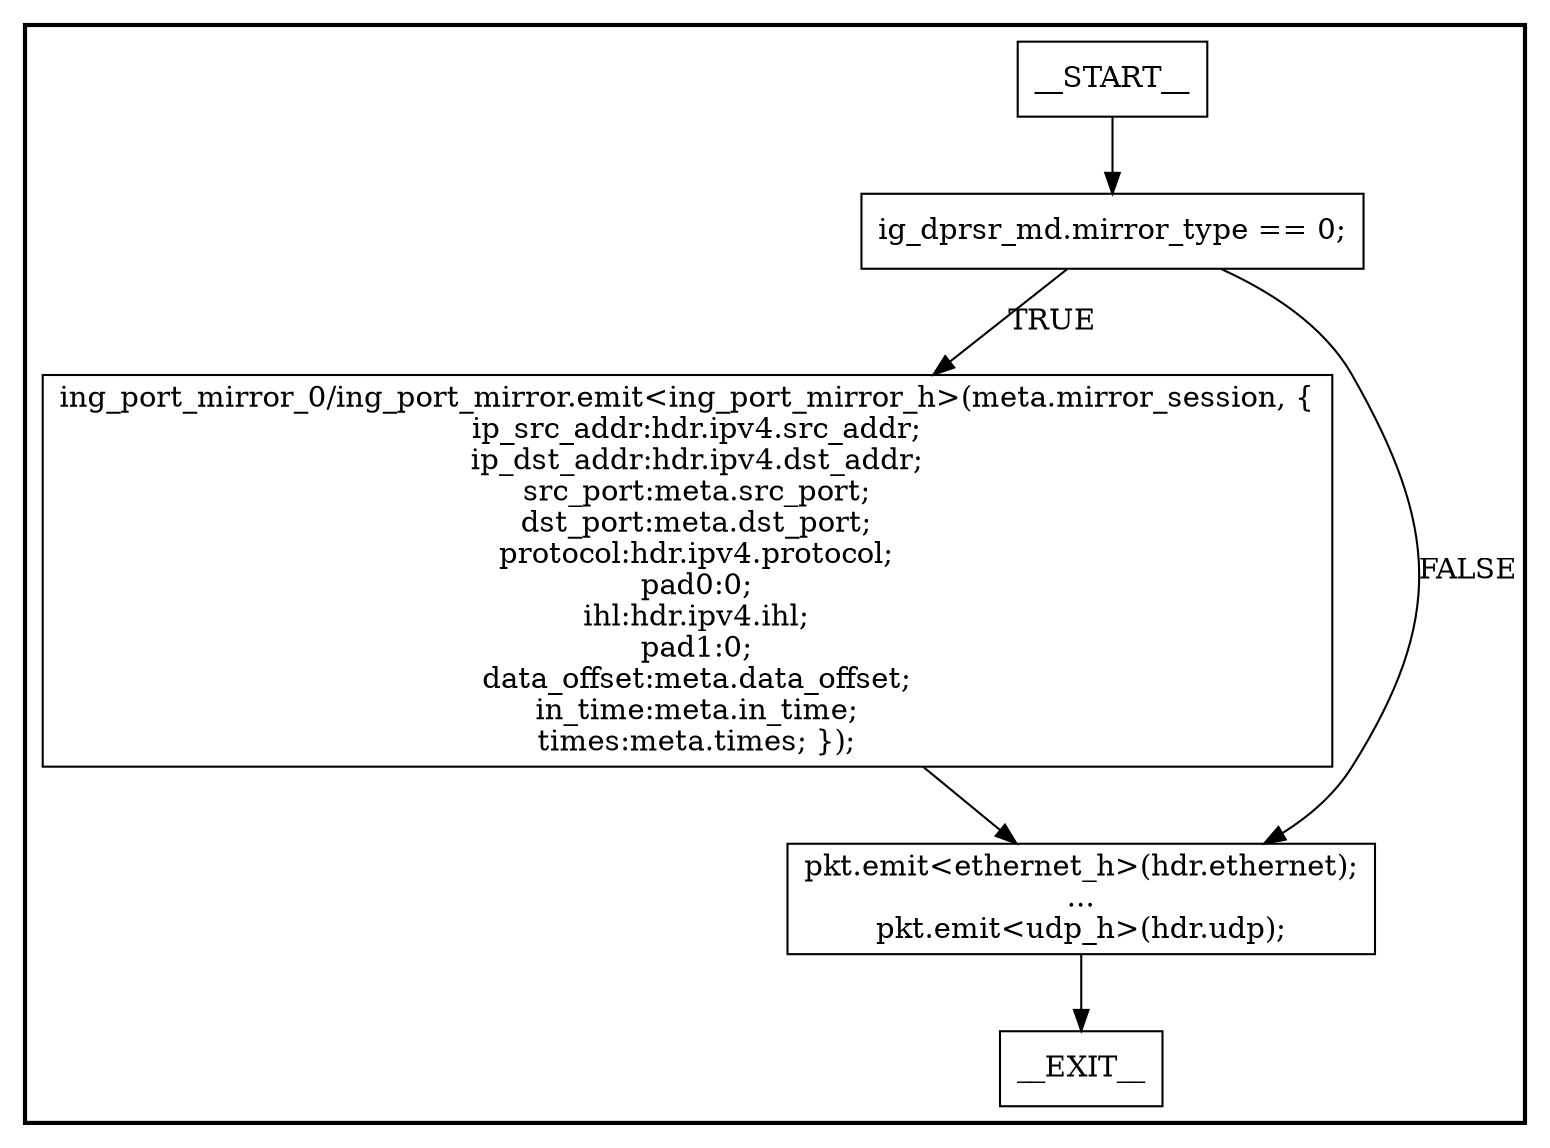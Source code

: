 digraph IngressDeparser {
subgraph cluster {
graph [
label="", labeljust=r, style=bold];
0[label=__START__, margin="", shape=rectangle, style=solid];
1[label=__EXIT__, margin="", shape=rectangle, style=solid];
2[label="ig_dprsr_md.mirror_type == 0;", margin="", shape=rectangle, style=solid];
3[label="ing_port_mirror_0/ing_port_mirror.emit<ing_port_mirror_h>(meta.mirror_session, {
  ip_src_addr:hdr.ipv4.src_addr;
  ip_dst_addr:hdr.ipv4.dst_addr;
  src_port:meta.src_port;
  dst_port:meta.dst_port;
  protocol:hdr.ipv4.protocol;
  pad0:0;
  ihl:hdr.ipv4.ihl;
  pad1:0;
  data_offset:meta.data_offset;
  in_time:meta.in_time;
  times:meta.times; });", margin="", shape=rectangle, style=solid];
4[label="pkt.emit<ethernet_h>(hdr.ethernet);
...
pkt.emit<udp_h>(hdr.udp);", margin="", shape=rectangle, style=solid];
0 -> 2[label=""];
2 -> 3[label=TRUE];
2 -> 4[label=FALSE];
3 -> 4[label=""];
4 -> 1[label=""];
}
}
